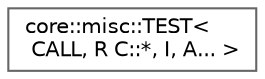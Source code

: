 digraph "Graphical Class Hierarchy"
{
 // INTERACTIVE_SVG=YES
 // LATEX_PDF_SIZE
  bgcolor="transparent";
  edge [fontname=Helvetica,fontsize=10,labelfontname=Helvetica,labelfontsize=10];
  node [fontname=Helvetica,fontsize=10,shape=box,height=0.2,width=0.4];
  rankdir="LR";
  Node0 [id="Node000000",label="core::misc::TEST\<\l CALL, R C::*, I, A... \>",height=0.2,width=0.4,color="grey40", fillcolor="white", style="filled",URL="$d2/d6e/a00667.html",tooltip=" "];
}
